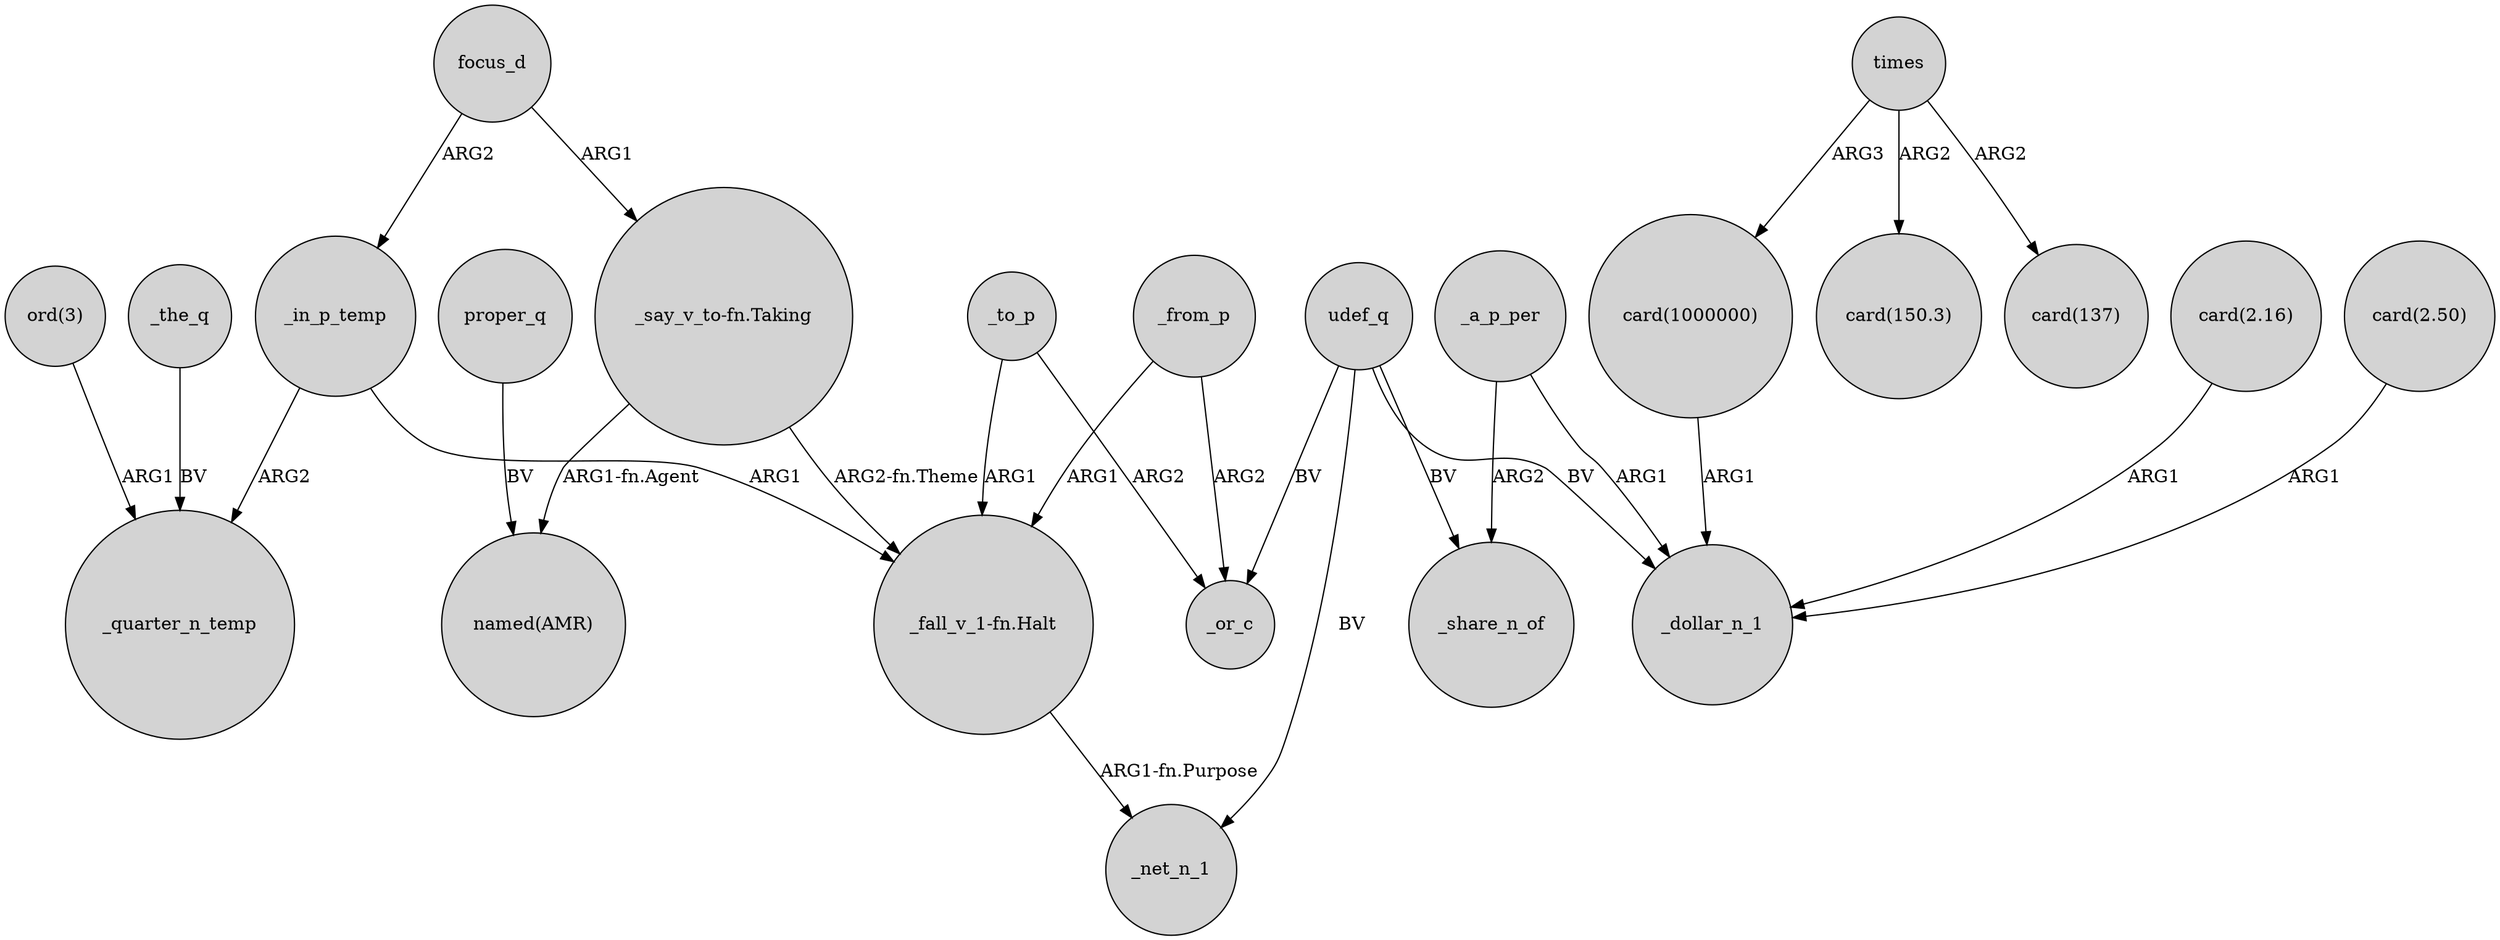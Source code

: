 digraph {
	node [shape=circle style=filled]
	_to_p -> _or_c [label=ARG2]
	_in_p_temp -> _quarter_n_temp [label=ARG2]
	"_say_v_to-fn.Taking" -> "_fall_v_1-fn.Halt" [label="ARG2-fn.Theme"]
	"ord(3)" -> _quarter_n_temp [label=ARG1]
	focus_d -> "_say_v_to-fn.Taking" [label=ARG1]
	_the_q -> _quarter_n_temp [label=BV]
	times -> "card(1000000)" [label=ARG3]
	"_say_v_to-fn.Taking" -> "named(AMR)" [label="ARG1-fn.Agent"]
	udef_q -> _or_c [label=BV]
	"_fall_v_1-fn.Halt" -> _net_n_1 [label="ARG1-fn.Purpose"]
	_a_p_per -> _share_n_of [label=ARG2]
	udef_q -> _share_n_of [label=BV]
	udef_q -> _net_n_1 [label=BV]
	udef_q -> _dollar_n_1 [label=BV]
	_from_p -> "_fall_v_1-fn.Halt" [label=ARG1]
	times -> "card(150.3)" [label=ARG2]
	"card(1000000)" -> _dollar_n_1 [label=ARG1]
	_from_p -> _or_c [label=ARG2]
	focus_d -> _in_p_temp [label=ARG2]
	_in_p_temp -> "_fall_v_1-fn.Halt" [label=ARG1]
	_a_p_per -> _dollar_n_1 [label=ARG1]
	times -> "card(137)" [label=ARG2]
	proper_q -> "named(AMR)" [label=BV]
	"card(2.16)" -> _dollar_n_1 [label=ARG1]
	"card(2.50)" -> _dollar_n_1 [label=ARG1]
	_to_p -> "_fall_v_1-fn.Halt" [label=ARG1]
}
